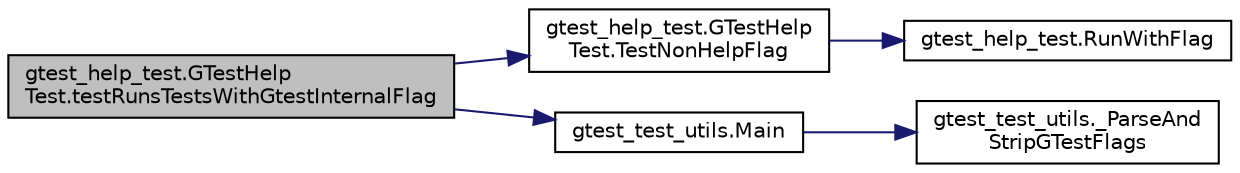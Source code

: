 digraph "gtest_help_test.GTestHelpTest.testRunsTestsWithGtestInternalFlag"
{
  edge [fontname="Helvetica",fontsize="10",labelfontname="Helvetica",labelfontsize="10"];
  node [fontname="Helvetica",fontsize="10",shape=record];
  rankdir="LR";
  Node38 [label="gtest_help_test.GTestHelp\lTest.testRunsTestsWithGtestInternalFlag",height=0.2,width=0.4,color="black", fillcolor="grey75", style="filled", fontcolor="black"];
  Node38 -> Node39 [color="midnightblue",fontsize="10",style="solid",fontname="Helvetica"];
  Node39 [label="gtest_help_test.GTestHelp\lTest.TestNonHelpFlag",height=0.2,width=0.4,color="black", fillcolor="white", style="filled",URL="$d8/d20/classgtest__help__test_1_1_g_test_help_test.html#a03ffa91ecf6193ed2ed80b53933112ab"];
  Node39 -> Node40 [color="midnightblue",fontsize="10",style="solid",fontname="Helvetica"];
  Node40 [label="gtest_help_test.RunWithFlag",height=0.2,width=0.4,color="black", fillcolor="white", style="filled",URL="$de/dbf/namespacegtest__help__test.html#a3d369750dac11a6dca523139fe1e6c86"];
  Node38 -> Node41 [color="midnightblue",fontsize="10",style="solid",fontname="Helvetica"];
  Node41 [label="gtest_test_utils.Main",height=0.2,width=0.4,color="black", fillcolor="white", style="filled",URL="$d2/d4a/namespacegtest__test__utils.html#a5361b42d9c6843b5b117ead4d1c58cc5"];
  Node41 -> Node42 [color="midnightblue",fontsize="10",style="solid",fontname="Helvetica"];
  Node42 [label="gtest_test_utils._ParseAnd\lStripGTestFlags",height=0.2,width=0.4,color="black", fillcolor="white", style="filled",URL="$d2/d4a/namespacegtest__test__utils.html#a05ad62af6574fd7e4fa2cc7c952c4f0b"];
}
